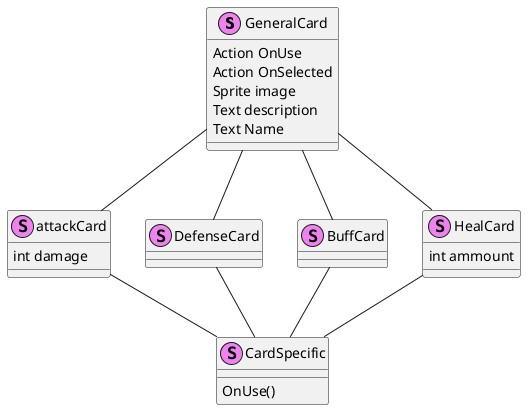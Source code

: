 @startuml
'https://plantuml.com/sequence-diagram

class GeneralCard<<S, violet>>{
Action OnUse
Action OnSelected
Sprite image
Text description
Text Name

}

class attackCard<<S, violet>>{
int damage
}
class DefenseCard<<S, violet>>{

}
class BuffCard<<S, violet>>{

}
class HealCard<<S, violet>>{
int ammount
}

class CardSpecific<<S, violet>>{
OnUse()
}



GeneralCard-- attackCard
GeneralCard-- DefenseCard
GeneralCard-- BuffCard
GeneralCard-- HealCard
HealCard-- CardSpecific
BuffCard-- CardSpecific
DefenseCard-- CardSpecific
attackCard-- CardSpecific

@enduml